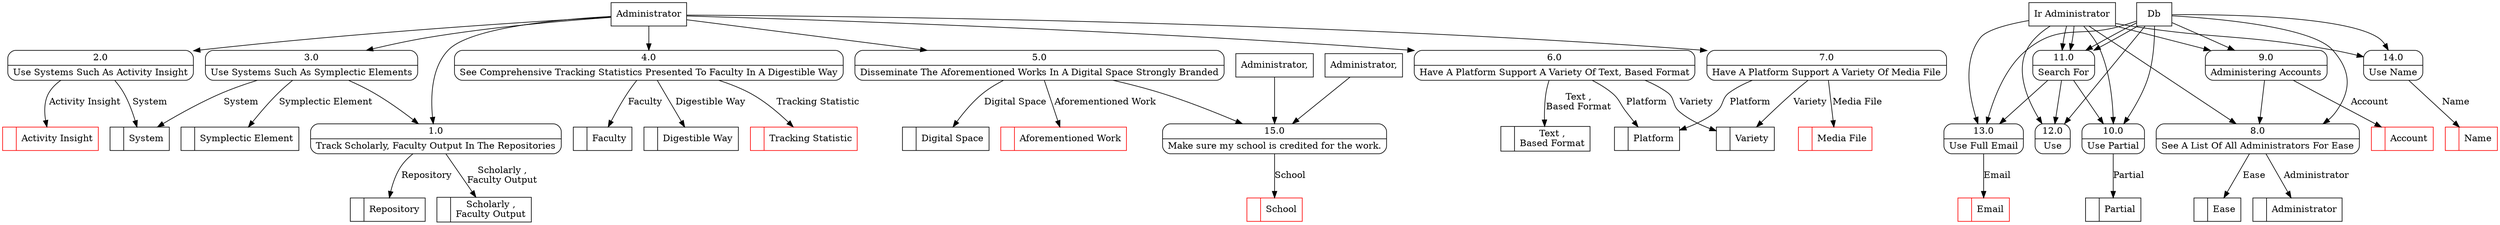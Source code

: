 digraph dfd2{ 
node[shape=record]
200 [label="<f0>  |<f1> System " ];
201 [label="<f0>  |<f1> Activity Insight " color=red];
202 [label="<f0>  |<f1> Scholarly ,\nFaculty Output " ];
203 [label="<f0>  |<f1> Repository " ];
204 [label="<f0>  |<f1> Symplectic Element " ];
205 [label="<f0>  |<f1> Faculty " ];
206 [label="<f0>  |<f1> Digestible Way " ];
207 [label="<f0>  |<f1> Digital Space " ];
208 [label="<f0>  |<f1> Aforementioned Work " color=red];
209 [label="<f0>  |<f1> Text ,\nBased Format " ];
210 [label="<f0>  |<f1> Variety " ];
211 [label="<f0>  |<f1> Media File " color=red];
212 [label="<f0>  |<f1> Platform " ];
213 [label="<f0>  |<f1> Ease " ];
214 [label="<f0>  |<f1> Administrator " ];
215 [label="<f0>  |<f1> Account " color=red];
216 [label="<f0>  |<f1> Partial " ];
217 [label="<f0>  |<f1> Name " color=red];
218 [label="<f0>  |<f1> Email " color=red];
219 [label="<f0>  |<f1> Tracking Statistic " color=red];
220 [label="Administrator" shape=box];
221 [label="Db" shape=box];
222 [label="Ir Administrator" shape=box];
223 [label="{<f0> 1.0|<f1> Track Scholarly, Faculty Output In The Repositories }" shape=Mrecord];
224 [label="{<f0> 2.0|<f1> Use Systems Such As Activity Insight }" shape=Mrecord];
225 [label="{<f0> 3.0|<f1> Use Systems Such As Symplectic Elements }" shape=Mrecord];
226 [label="{<f0> 4.0|<f1> See Comprehensive Tracking Statistics Presented To Faculty In A Digestible Way }" shape=Mrecord];
227 [label="{<f0> 5.0|<f1> Disseminate The Aforementioned Works In A Digital Space Strongly Branded }" shape=Mrecord];
228 [label="{<f0> 6.0|<f1> Have A Platform Support A Variety Of Text, Based Format }" shape=Mrecord];
229 [label="{<f0> 7.0|<f1> Have A Platform Support A Variety Of Media File }" shape=Mrecord];
230 [label="{<f0> 8.0|<f1> See A List Of All Administrators For Ease }" shape=Mrecord];
231 [label="{<f0> 9.0|<f1> Administering Accounts }" shape=Mrecord];
232 [label="{<f0> 10.0|<f1> Use Partial }" shape=Mrecord];
233 [label="{<f0> 11.0|<f1> Search For }" shape=Mrecord];
234 [label="{<f0> 12.0|<f1> Use }" shape=Mrecord];
235 [label="{<f0> 13.0|<f1> Use Full Email }" shape=Mrecord];
236 [label="{<f0> 14.0|<f1> Use Name }" shape=Mrecord];
15 [label="{<f0> 15.0|<f1> Make sure my school is credited for the work. }" shape=Mrecord];
227 -> 15
1001 [label="Administrator," shape=box];
1001 -> 15
1003 [label="Administrator," shape=box];
1003 -> 15
1005 [label="<f0>  |<f1> School " color=red];
15 -> 1005 [label="School"]
220 -> 223
220 -> 224
220 -> 225
220 -> 226
220 -> 227
220 -> 228
220 -> 229
221 -> 230
221 -> 231
221 -> 232
221 -> 233
221 -> 233
221 -> 234
221 -> 235
221 -> 236
222 -> 230
222 -> 231
222 -> 232
222 -> 233
222 -> 233
222 -> 234
222 -> 235
222 -> 236
223 -> 202 [label="Scholarly ,\nFaculty Output"]
223 -> 203 [label="Repository"]
224 -> 201 [label="Activity Insight"]
224 -> 200 [label="System"]
225 -> 223
225 -> 200 [label="System"]
225 -> 204 [label="Symplectic Element"]
226 -> 219 [label="Tracking Statistic"]
226 -> 205 [label="Faculty"]
226 -> 206 [label="Digestible Way"]
227 -> 208 [label="Aforementioned Work"]
227 -> 207 [label="Digital Space"]
228 -> 209 [label="Text ,\nBased Format"]
228 -> 210 [label="Variety"]
228 -> 212 [label="Platform"]
229 -> 212 [label="Platform"]
229 -> 210 [label="Variety"]
229 -> 211 [label="Media File"]
230 -> 214 [label="Administrator"]
230 -> 213 [label="Ease"]
231 -> 230
231 -> 215 [label="Account"]
232 -> 216 [label="Partial"]
233 -> 232
233 -> 234
233 -> 235
235 -> 218 [label="Email"]
236 -> 217 [label="Name"]
}